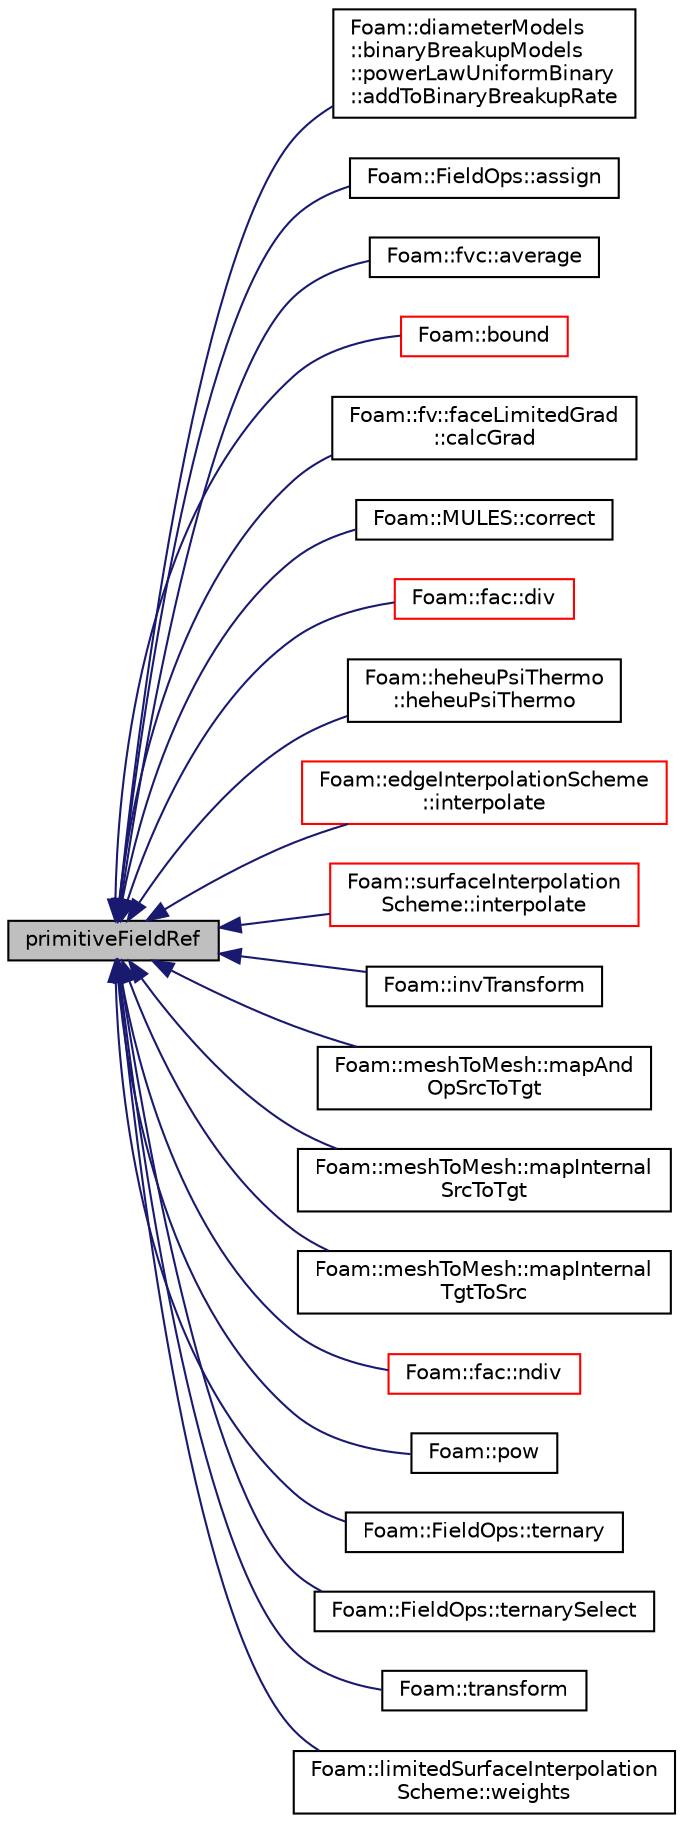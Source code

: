 digraph "primitiveFieldRef"
{
  bgcolor="transparent";
  edge [fontname="Helvetica",fontsize="10",labelfontname="Helvetica",labelfontsize="10"];
  node [fontname="Helvetica",fontsize="10",shape=record];
  rankdir="LR";
  Node1 [label="primitiveFieldRef",height=0.2,width=0.4,color="black", fillcolor="grey75", style="filled" fontcolor="black"];
  Node1 -> Node2 [dir="back",color="midnightblue",fontsize="10",style="solid",fontname="Helvetica"];
  Node2 [label="Foam::diameterModels\l::binaryBreakupModels\l::powerLawUniformBinary\l::addToBinaryBreakupRate",height=0.2,width=0.4,color="black",URL="$classFoam_1_1diameterModels_1_1binaryBreakupModels_1_1powerLawUniformBinary.html#a302c75bbb7df5b788f51fa0591b0d4bd",tooltip="Add to binary breakupRate. "];
  Node1 -> Node3 [dir="back",color="midnightblue",fontsize="10",style="solid",fontname="Helvetica"];
  Node3 [label="Foam::FieldOps::assign",height=0.2,width=0.4,color="black",URL="$namespaceFoam_1_1FieldOps.html#a510be76a16f74e9fc3eb6ec2c694247c",tooltip="Populate a geometric field as the result of a unary operation on an input. "];
  Node1 -> Node4 [dir="back",color="midnightblue",fontsize="10",style="solid",fontname="Helvetica"];
  Node4 [label="Foam::fvc::average",height=0.2,width=0.4,color="black",URL="$namespaceFoam_1_1fvc.html#a081533edd829853720cd0cbb61c5d49f",tooltip="Area-weighted average a surfaceField creating a volField. "];
  Node1 -> Node5 [dir="back",color="midnightblue",fontsize="10",style="solid",fontname="Helvetica"];
  Node5 [label="Foam::bound",height=0.2,width=0.4,color="red",URL="$namespaceFoam.html#a334b2a2d0ce7997d360f7a018174a077",tooltip="Bound the given scalar field if it has gone unbounded. "];
  Node1 -> Node6 [dir="back",color="midnightblue",fontsize="10",style="solid",fontname="Helvetica"];
  Node6 [label="Foam::fv::faceLimitedGrad\l::calcGrad",height=0.2,width=0.4,color="black",URL="$classFoam_1_1fv_1_1faceLimitedGrad.html#a407cbc6dd7a58b7675a05977b4cbed53"];
  Node1 -> Node7 [dir="back",color="midnightblue",fontsize="10",style="solid",fontname="Helvetica"];
  Node7 [label="Foam::MULES::correct",height=0.2,width=0.4,color="black",URL="$namespaceFoam_1_1MULES.html#ae8769994118dbff17ba6f0dfa2a505dc"];
  Node1 -> Node8 [dir="back",color="midnightblue",fontsize="10",style="solid",fontname="Helvetica"];
  Node8 [label="Foam::fac::div",height=0.2,width=0.4,color="red",URL="$namespaceFoam_1_1fac.html#a7f47cf8d21bf98bf234866e4efeab057"];
  Node1 -> Node9 [dir="back",color="midnightblue",fontsize="10",style="solid",fontname="Helvetica"];
  Node9 [label="Foam::heheuPsiThermo\l::heheuPsiThermo",height=0.2,width=0.4,color="black",URL="$classFoam_1_1heheuPsiThermo.html#a52eeb95e912dbc8830c7d174ee5fafc6",tooltip="Construct from mesh and phase name. "];
  Node1 -> Node10 [dir="back",color="midnightblue",fontsize="10",style="solid",fontname="Helvetica"];
  Node10 [label="Foam::edgeInterpolationScheme\l::interpolate",height=0.2,width=0.4,color="red",URL="$classFoam_1_1edgeInterpolationScheme.html#a2dec8375b032d3d8333726e8810159b6",tooltip="Return the face-interpolate of the given cell field. "];
  Node1 -> Node11 [dir="back",color="midnightblue",fontsize="10",style="solid",fontname="Helvetica"];
  Node11 [label="Foam::surfaceInterpolation\lScheme::interpolate",height=0.2,width=0.4,color="red",URL="$classFoam_1_1surfaceInterpolationScheme.html#a8dceba398ddc0c82def280a4ef7d4e42",tooltip="Return the face-interpolate of the given cell field. "];
  Node1 -> Node12 [dir="back",color="midnightblue",fontsize="10",style="solid",fontname="Helvetica"];
  Node12 [label="Foam::invTransform",height=0.2,width=0.4,color="black",URL="$namespaceFoam.html#abad4269db22fc418eaf487225c604bd9"];
  Node1 -> Node13 [dir="back",color="midnightblue",fontsize="10",style="solid",fontname="Helvetica"];
  Node13 [label="Foam::meshToMesh::mapAnd\lOpSrcToTgt",height=0.2,width=0.4,color="black",URL="$classFoam_1_1meshToMesh.html#a5b7bdd8eb716c3ea8d7bbe3ec5f3a611"];
  Node1 -> Node14 [dir="back",color="midnightblue",fontsize="10",style="solid",fontname="Helvetica"];
  Node14 [label="Foam::meshToMesh::mapInternal\lSrcToTgt",height=0.2,width=0.4,color="black",URL="$classFoam_1_1meshToMesh.html#a9e9a3b6cc8656f0c29177ff22d0c3543"];
  Node1 -> Node15 [dir="back",color="midnightblue",fontsize="10",style="solid",fontname="Helvetica"];
  Node15 [label="Foam::meshToMesh::mapInternal\lTgtToSrc",height=0.2,width=0.4,color="black",URL="$classFoam_1_1meshToMesh.html#a8b388dcfdf45b1cb3ec60c11c04f1c1c"];
  Node1 -> Node16 [dir="back",color="midnightblue",fontsize="10",style="solid",fontname="Helvetica"];
  Node16 [label="Foam::fac::ndiv",height=0.2,width=0.4,color="red",URL="$namespaceFoam_1_1fac.html#ac863d981132561199e59bb94d93b99ad"];
  Node1 -> Node17 [dir="back",color="midnightblue",fontsize="10",style="solid",fontname="Helvetica"];
  Node17 [label="Foam::pow",height=0.2,width=0.4,color="black",URL="$namespaceFoam.html#ab9f451ed8cb783981fe99e81a2235380"];
  Node1 -> Node18 [dir="back",color="midnightblue",fontsize="10",style="solid",fontname="Helvetica"];
  Node18 [label="Foam::FieldOps::ternary",height=0.2,width=0.4,color="black",URL="$namespaceFoam_1_1FieldOps.html#a0e37131e5d4373896ae4f3e69643534d",tooltip="Emulate a ternary operation, selecting values from a or b depending on the binary predicate..."];
  Node1 -> Node19 [dir="back",color="midnightblue",fontsize="10",style="solid",fontname="Helvetica"];
  Node19 [label="Foam::FieldOps::ternarySelect",height=0.2,width=0.4,color="black",URL="$namespaceFoam_1_1FieldOps.html#a258024bb24de2a1dc9512f4ca40c766f",tooltip="Emulate a ternary operation, selecting field values from a or b depending on the conditional. "];
  Node1 -> Node20 [dir="back",color="midnightblue",fontsize="10",style="solid",fontname="Helvetica"];
  Node20 [label="Foam::transform",height=0.2,width=0.4,color="black",URL="$namespaceFoam.html#a88b4ab1cadf83bf3927659f1e7b41701"];
  Node1 -> Node21 [dir="back",color="midnightblue",fontsize="10",style="solid",fontname="Helvetica"];
  Node21 [label="Foam::limitedSurfaceInterpolation\lScheme::weights",height=0.2,width=0.4,color="black",URL="$classFoam_1_1limitedSurfaceInterpolationScheme.html#a8ab7d689e45ac9ef1cb474325d8c9a0e",tooltip="Return the interpolation weighting factors for the given field,. "];
}
